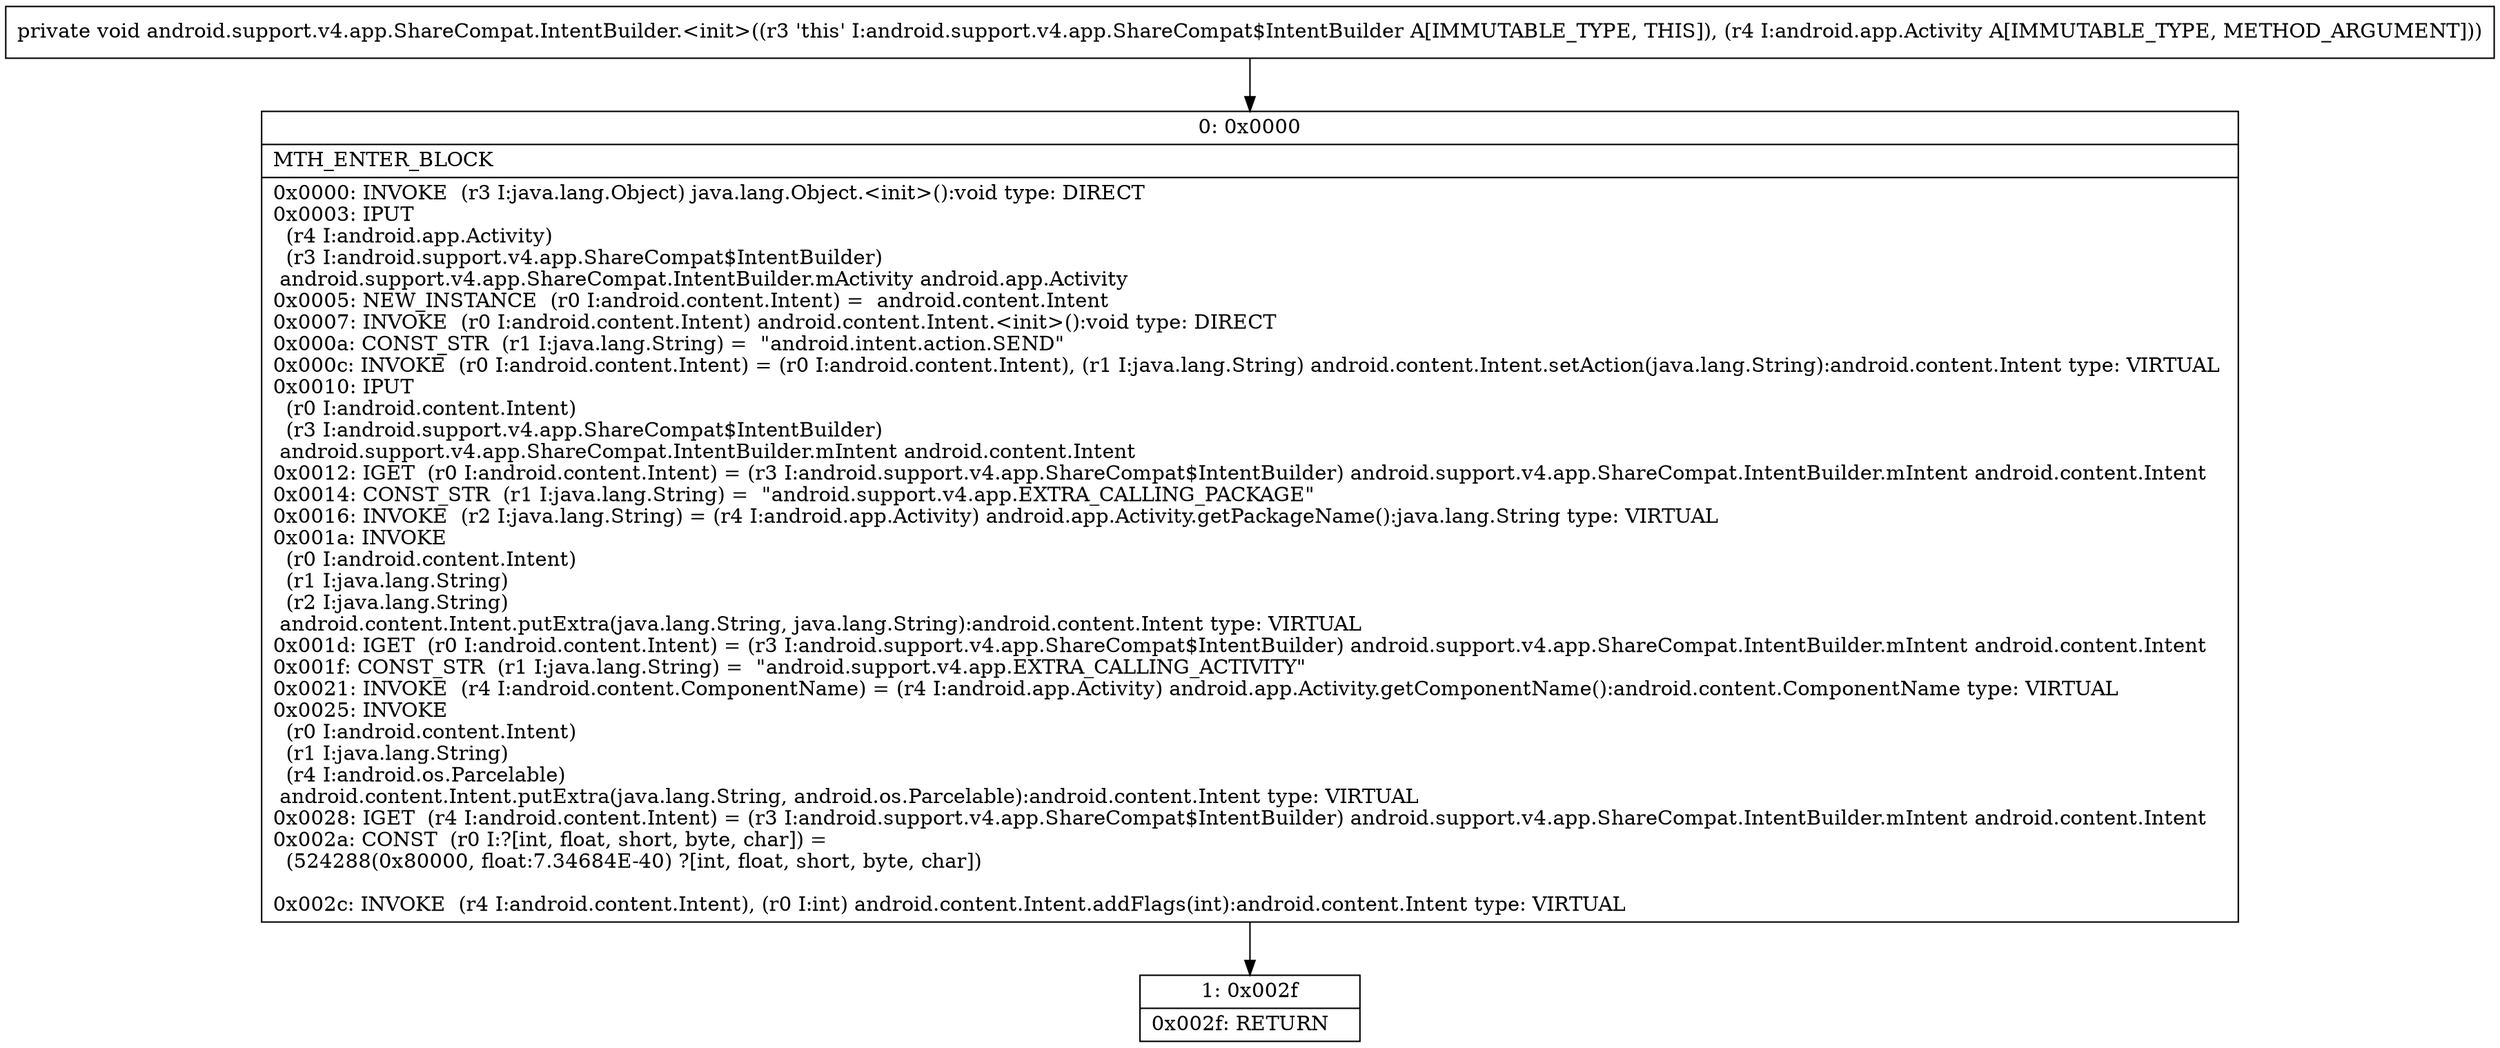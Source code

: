 digraph "CFG forandroid.support.v4.app.ShareCompat.IntentBuilder.\<init\>(Landroid\/app\/Activity;)V" {
Node_0 [shape=record,label="{0\:\ 0x0000|MTH_ENTER_BLOCK\l|0x0000: INVOKE  (r3 I:java.lang.Object) java.lang.Object.\<init\>():void type: DIRECT \l0x0003: IPUT  \l  (r4 I:android.app.Activity)\l  (r3 I:android.support.v4.app.ShareCompat$IntentBuilder)\l android.support.v4.app.ShareCompat.IntentBuilder.mActivity android.app.Activity \l0x0005: NEW_INSTANCE  (r0 I:android.content.Intent) =  android.content.Intent \l0x0007: INVOKE  (r0 I:android.content.Intent) android.content.Intent.\<init\>():void type: DIRECT \l0x000a: CONST_STR  (r1 I:java.lang.String) =  \"android.intent.action.SEND\" \l0x000c: INVOKE  (r0 I:android.content.Intent) = (r0 I:android.content.Intent), (r1 I:java.lang.String) android.content.Intent.setAction(java.lang.String):android.content.Intent type: VIRTUAL \l0x0010: IPUT  \l  (r0 I:android.content.Intent)\l  (r3 I:android.support.v4.app.ShareCompat$IntentBuilder)\l android.support.v4.app.ShareCompat.IntentBuilder.mIntent android.content.Intent \l0x0012: IGET  (r0 I:android.content.Intent) = (r3 I:android.support.v4.app.ShareCompat$IntentBuilder) android.support.v4.app.ShareCompat.IntentBuilder.mIntent android.content.Intent \l0x0014: CONST_STR  (r1 I:java.lang.String) =  \"android.support.v4.app.EXTRA_CALLING_PACKAGE\" \l0x0016: INVOKE  (r2 I:java.lang.String) = (r4 I:android.app.Activity) android.app.Activity.getPackageName():java.lang.String type: VIRTUAL \l0x001a: INVOKE  \l  (r0 I:android.content.Intent)\l  (r1 I:java.lang.String)\l  (r2 I:java.lang.String)\l android.content.Intent.putExtra(java.lang.String, java.lang.String):android.content.Intent type: VIRTUAL \l0x001d: IGET  (r0 I:android.content.Intent) = (r3 I:android.support.v4.app.ShareCompat$IntentBuilder) android.support.v4.app.ShareCompat.IntentBuilder.mIntent android.content.Intent \l0x001f: CONST_STR  (r1 I:java.lang.String) =  \"android.support.v4.app.EXTRA_CALLING_ACTIVITY\" \l0x0021: INVOKE  (r4 I:android.content.ComponentName) = (r4 I:android.app.Activity) android.app.Activity.getComponentName():android.content.ComponentName type: VIRTUAL \l0x0025: INVOKE  \l  (r0 I:android.content.Intent)\l  (r1 I:java.lang.String)\l  (r4 I:android.os.Parcelable)\l android.content.Intent.putExtra(java.lang.String, android.os.Parcelable):android.content.Intent type: VIRTUAL \l0x0028: IGET  (r4 I:android.content.Intent) = (r3 I:android.support.v4.app.ShareCompat$IntentBuilder) android.support.v4.app.ShareCompat.IntentBuilder.mIntent android.content.Intent \l0x002a: CONST  (r0 I:?[int, float, short, byte, char]) = \l  (524288(0x80000, float:7.34684E\-40) ?[int, float, short, byte, char])\l \l0x002c: INVOKE  (r4 I:android.content.Intent), (r0 I:int) android.content.Intent.addFlags(int):android.content.Intent type: VIRTUAL \l}"];
Node_1 [shape=record,label="{1\:\ 0x002f|0x002f: RETURN   \l}"];
MethodNode[shape=record,label="{private void android.support.v4.app.ShareCompat.IntentBuilder.\<init\>((r3 'this' I:android.support.v4.app.ShareCompat$IntentBuilder A[IMMUTABLE_TYPE, THIS]), (r4 I:android.app.Activity A[IMMUTABLE_TYPE, METHOD_ARGUMENT])) }"];
MethodNode -> Node_0;
Node_0 -> Node_1;
}


